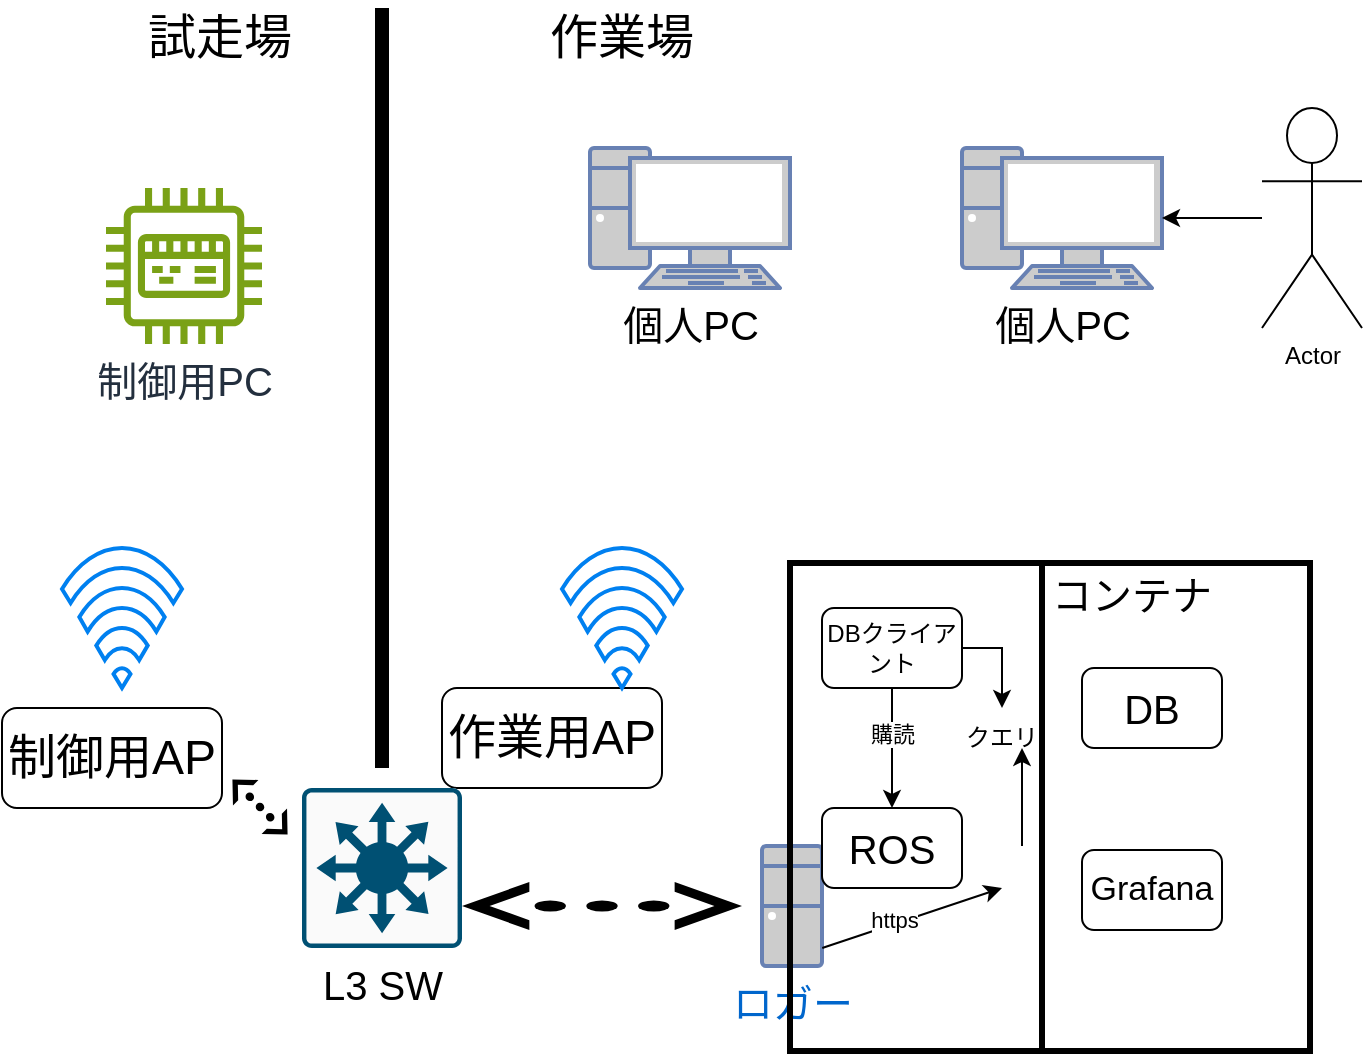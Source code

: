 <mxfile version="21.8.2" type="device">
  <diagram name="ページ1" id="oYkoOrQWHuaq6rIzNFXK">
    <mxGraphModel dx="1213" dy="782" grid="1" gridSize="10" guides="1" tooltips="1" connect="1" arrows="1" fold="1" page="1" pageScale="1" pageWidth="827" pageHeight="1169" math="0" shadow="0">
      <root>
        <mxCell id="0" />
        <mxCell id="1" parent="0" />
        <mxCell id="GTUEOUDu3_6YK_nQEdiV-1" value="" style="endArrow=none;html=1;rounded=0;strokeWidth=7;exitX=0.5;exitY=0;exitDx=0;exitDy=0;" edge="1" parent="1">
          <mxGeometry width="50" height="50" relative="1" as="geometry">
            <mxPoint x="260" y="490" as="sourcePoint" />
            <mxPoint x="260" y="110" as="targetPoint" />
            <Array as="points" />
          </mxGeometry>
        </mxCell>
        <mxCell id="GTUEOUDu3_6YK_nQEdiV-2" value="&lt;font style=&quot;font-size: 24px;&quot;&gt;試走場&lt;br&gt;&lt;/font&gt;" style="text;html=1;strokeColor=none;fillColor=none;align=center;verticalAlign=middle;whiteSpace=wrap;rounded=0;" vertex="1" parent="1">
          <mxGeometry x="129" y="110" width="100" height="30" as="geometry" />
        </mxCell>
        <mxCell id="GTUEOUDu3_6YK_nQEdiV-3" value="&lt;font style=&quot;font-size: 24px;&quot;&gt;作業場&lt;font style=&quot;font-size: 24px;&quot;&gt;&lt;br&gt;&lt;/font&gt;&lt;/font&gt;" style="text;html=1;strokeColor=none;fillColor=none;align=center;verticalAlign=middle;whiteSpace=wrap;rounded=0;" vertex="1" parent="1">
          <mxGeometry x="330" y="110" width="100" height="30" as="geometry" />
        </mxCell>
        <mxCell id="GTUEOUDu3_6YK_nQEdiV-6" value="" style="shape=mxgraph.signs.tech.ethernet;html=1;pointerEvents=1;fillColor=#000000;strokeColor=none;verticalLabelPosition=bottom;verticalAlign=top;align=center;rotation=0;" vertex="1" parent="1">
          <mxGeometry x="300" y="547" width="140" height="24" as="geometry" />
        </mxCell>
        <mxCell id="GTUEOUDu3_6YK_nQEdiV-7" value="&lt;font style=&quot;font-size: 20px;&quot; color=&quot;#000000&quot;&gt;個人PC&lt;/font&gt;" style="fontColor=#0066CC;verticalAlign=top;verticalLabelPosition=bottom;labelPosition=center;align=center;html=1;outlineConnect=0;fillColor=#CCCCCC;strokeColor=#6881B3;gradientColor=none;gradientDirection=north;strokeWidth=2;shape=mxgraph.networks.pc;" vertex="1" parent="1">
          <mxGeometry x="550" y="180" width="100" height="70" as="geometry" />
        </mxCell>
        <mxCell id="GTUEOUDu3_6YK_nQEdiV-8" value="&lt;font style=&quot;font-size: 20px;&quot;&gt;ロガー&lt;/font&gt;" style="fontColor=#0066CC;verticalAlign=top;verticalLabelPosition=bottom;labelPosition=center;align=center;html=1;outlineConnect=0;fillColor=#CCCCCC;strokeColor=#6881B3;gradientColor=none;gradientDirection=north;strokeWidth=2;shape=mxgraph.networks.desktop_pc;" vertex="1" parent="1">
          <mxGeometry x="450" y="529" width="30" height="60" as="geometry" />
        </mxCell>
        <mxCell id="GTUEOUDu3_6YK_nQEdiV-9" value="" style="html=1;verticalLabelPosition=bottom;align=center;labelBackgroundColor=#ffffff;verticalAlign=top;strokeWidth=2;strokeColor=#0080F0;shadow=0;dashed=0;shape=mxgraph.ios7.icons.wifi;pointerEvents=1" vertex="1" parent="1">
          <mxGeometry x="100" y="380" width="60" height="70" as="geometry" />
        </mxCell>
        <mxCell id="GTUEOUDu3_6YK_nQEdiV-10" value="&lt;font style=&quot;font-size: 24px;&quot;&gt;制御用AP&lt;/font&gt;" style="rounded=1;whiteSpace=wrap;html=1;" vertex="1" parent="1">
          <mxGeometry x="70" y="460" width="110" height="50" as="geometry" />
        </mxCell>
        <mxCell id="GTUEOUDu3_6YK_nQEdiV-11" value="&lt;font style=&quot;font-size: 24px;&quot;&gt;作業用AP&lt;/font&gt;" style="rounded=1;whiteSpace=wrap;html=1;" vertex="1" parent="1">
          <mxGeometry x="290" y="450" width="110" height="50" as="geometry" />
        </mxCell>
        <mxCell id="GTUEOUDu3_6YK_nQEdiV-17" style="edgeStyle=orthogonalEdgeStyle;rounded=0;orthogonalLoop=1;jettySize=auto;html=1;" edge="1" parent="1" source="GTUEOUDu3_6YK_nQEdiV-14" target="GTUEOUDu3_6YK_nQEdiV-7">
          <mxGeometry relative="1" as="geometry" />
        </mxCell>
        <mxCell id="GTUEOUDu3_6YK_nQEdiV-14" value="Actor" style="shape=umlActor;verticalLabelPosition=bottom;verticalAlign=top;html=1;outlineConnect=0;" vertex="1" parent="1">
          <mxGeometry x="700" y="160" width="50" height="110" as="geometry" />
        </mxCell>
        <mxCell id="GTUEOUDu3_6YK_nQEdiV-18" value="&lt;font style=&quot;font-size: 20px;&quot;&gt;制御用PC&lt;/font&gt;" style="sketch=0;outlineConnect=0;fontColor=#232F3E;gradientColor=none;fillColor=#7AA116;strokeColor=none;dashed=0;verticalLabelPosition=bottom;verticalAlign=top;align=center;html=1;fontSize=12;fontStyle=0;aspect=fixed;pointerEvents=1;shape=mxgraph.aws4.iot_thing_industrial_pc;" vertex="1" parent="1">
          <mxGeometry x="122" y="200" width="78" height="78" as="geometry" />
        </mxCell>
        <mxCell id="GTUEOUDu3_6YK_nQEdiV-19" value="" style="html=1;verticalLabelPosition=bottom;align=center;labelBackgroundColor=#ffffff;verticalAlign=top;strokeWidth=2;strokeColor=#0080F0;shadow=0;dashed=0;shape=mxgraph.ios7.icons.wifi;pointerEvents=1" vertex="1" parent="1">
          <mxGeometry x="350" y="380" width="60" height="70" as="geometry" />
        </mxCell>
        <mxCell id="GTUEOUDu3_6YK_nQEdiV-20" value="&lt;font style=&quot;font-size: 20px;&quot; color=&quot;#000000&quot;&gt;個人PC&lt;/font&gt;" style="fontColor=#0066CC;verticalAlign=top;verticalLabelPosition=bottom;labelPosition=center;align=center;html=1;outlineConnect=0;fillColor=#CCCCCC;strokeColor=#6881B3;gradientColor=none;gradientDirection=north;strokeWidth=2;shape=mxgraph.networks.pc;" vertex="1" parent="1">
          <mxGeometry x="364" y="180" width="100" height="70" as="geometry" />
        </mxCell>
        <mxCell id="GTUEOUDu3_6YK_nQEdiV-23" value="" style="shape=mxgraph.signs.tech.ethernet;html=1;pointerEvents=1;fillColor=#000000;strokeColor=none;verticalLabelPosition=bottom;verticalAlign=top;align=center;rotation=-45;direction=south;" vertex="1" parent="1">
          <mxGeometry x="190" y="490" width="18" height="39" as="geometry" />
        </mxCell>
        <mxCell id="GTUEOUDu3_6YK_nQEdiV-28" value="&lt;font style=&quot;font-size: 20px;&quot;&gt;L3 SW&lt;/font&gt;" style="sketch=0;points=[[0.015,0.015,0],[0.985,0.015,0],[0.985,0.985,0],[0.015,0.985,0],[0.25,0,0],[0.5,0,0],[0.75,0,0],[1,0.25,0],[1,0.5,0],[1,0.75,0],[0.75,1,0],[0.5,1,0],[0.25,1,0],[0,0.75,0],[0,0.5,0],[0,0.25,0]];verticalLabelPosition=bottom;html=1;verticalAlign=top;aspect=fixed;align=center;pointerEvents=1;shape=mxgraph.cisco19.rect;prIcon=l3_switch;fillColor=#FAFAFA;strokeColor=#005073;" vertex="1" parent="1">
          <mxGeometry x="220" y="500" width="80" height="80" as="geometry" />
        </mxCell>
        <mxCell id="GTUEOUDu3_6YK_nQEdiV-31" value="" style="rounded=0;whiteSpace=wrap;html=1;fillColor=none;strokeWidth=3;" vertex="1" parent="1">
          <mxGeometry x="464" y="387.5" width="260" height="244" as="geometry" />
        </mxCell>
        <mxCell id="GTUEOUDu3_6YK_nQEdiV-35" value="&lt;font style=&quot;font-size: 20px;&quot;&gt;ROS&lt;/font&gt;" style="rounded=1;whiteSpace=wrap;html=1;" vertex="1" parent="1">
          <mxGeometry x="480" y="510" width="70" height="40" as="geometry" />
        </mxCell>
        <mxCell id="GTUEOUDu3_6YK_nQEdiV-41" value="" style="edgeStyle=orthogonalEdgeStyle;rounded=0;orthogonalLoop=1;jettySize=auto;html=1;" edge="1" parent="1" source="GTUEOUDu3_6YK_nQEdiV-36" target="GTUEOUDu3_6YK_nQEdiV-35">
          <mxGeometry relative="1" as="geometry" />
        </mxCell>
        <mxCell id="GTUEOUDu3_6YK_nQEdiV-42" value="購読" style="edgeLabel;html=1;align=center;verticalAlign=middle;resizable=0;points=[];" vertex="1" connectable="0" parent="GTUEOUDu3_6YK_nQEdiV-41">
          <mxGeometry x="-0.24" relative="1" as="geometry">
            <mxPoint as="offset" />
          </mxGeometry>
        </mxCell>
        <mxCell id="GTUEOUDu3_6YK_nQEdiV-48" value="" style="edgeStyle=orthogonalEdgeStyle;rounded=0;orthogonalLoop=1;jettySize=auto;html=1;" edge="1" parent="1" source="GTUEOUDu3_6YK_nQEdiV-36" target="GTUEOUDu3_6YK_nQEdiV-45">
          <mxGeometry relative="1" as="geometry" />
        </mxCell>
        <mxCell id="GTUEOUDu3_6YK_nQEdiV-36" value="DBクライアント" style="rounded=1;whiteSpace=wrap;html=1;" vertex="1" parent="1">
          <mxGeometry x="480" y="410" width="70" height="40" as="geometry" />
        </mxCell>
        <mxCell id="GTUEOUDu3_6YK_nQEdiV-37" value="" style="rounded=0;whiteSpace=wrap;html=1;fillColor=none;strokeWidth=3;" vertex="1" parent="1">
          <mxGeometry x="590" y="387.5" width="134" height="244" as="geometry" />
        </mxCell>
        <mxCell id="GTUEOUDu3_6YK_nQEdiV-38" value="&lt;font style=&quot;font-size: 20px;&quot;&gt;コンテナ&lt;/font&gt;" style="text;html=1;strokeColor=none;fillColor=none;align=center;verticalAlign=middle;whiteSpace=wrap;rounded=0;" vertex="1" parent="1">
          <mxGeometry x="580" y="387.5" width="110" height="30" as="geometry" />
        </mxCell>
        <mxCell id="GTUEOUDu3_6YK_nQEdiV-39" value="&lt;font style=&quot;font-size: 20px;&quot;&gt;DB&lt;/font&gt;" style="rounded=1;whiteSpace=wrap;html=1;" vertex="1" parent="1">
          <mxGeometry x="610" y="440" width="70" height="40" as="geometry" />
        </mxCell>
        <mxCell id="GTUEOUDu3_6YK_nQEdiV-40" value="&lt;font style=&quot;font-size: 17px;&quot;&gt;Grafana&lt;/font&gt;" style="rounded=1;whiteSpace=wrap;html=1;" vertex="1" parent="1">
          <mxGeometry x="610" y="531" width="70" height="40" as="geometry" />
        </mxCell>
        <mxCell id="GTUEOUDu3_6YK_nQEdiV-45" value="" style="shape=image;html=1;verticalAlign=top;verticalLabelPosition=bottom;labelBackgroundColor=#ffffff;imageAspect=0;aspect=fixed;image=https://cdn2.iconfinder.com/data/icons/css-vol-2/24/math-equal-128.png" vertex="1" parent="1">
          <mxGeometry x="570" y="440" width="40" height="40" as="geometry" />
        </mxCell>
        <mxCell id="GTUEOUDu3_6YK_nQEdiV-47" style="edgeStyle=orthogonalEdgeStyle;rounded=0;orthogonalLoop=1;jettySize=auto;html=1;exitX=0.25;exitY=0;exitDx=0;exitDy=0;" edge="1" parent="1" source="GTUEOUDu3_6YK_nQEdiV-46">
          <mxGeometry relative="1" as="geometry">
            <mxPoint x="580" y="480" as="targetPoint" />
          </mxGeometry>
        </mxCell>
        <mxCell id="GTUEOUDu3_6YK_nQEdiV-46" value="" style="shape=image;html=1;verticalAlign=top;verticalLabelPosition=bottom;labelBackgroundColor=#ffffff;imageAspect=0;aspect=fixed;image=https://cdn2.iconfinder.com/data/icons/css-vol-2/24/math-equal-128.png" vertex="1" parent="1">
          <mxGeometry x="570" y="529" width="40" height="40" as="geometry" />
        </mxCell>
        <mxCell id="GTUEOUDu3_6YK_nQEdiV-51" value="" style="endArrow=classic;html=1;rounded=0;exitX=0.062;exitY=0.789;exitDx=0;exitDy=0;exitPerimeter=0;entryX=0;entryY=0.525;entryDx=0;entryDy=0;entryPerimeter=0;" edge="1" parent="1" source="GTUEOUDu3_6YK_nQEdiV-31" target="GTUEOUDu3_6YK_nQEdiV-46">
          <mxGeometry width="50" height="50" relative="1" as="geometry">
            <mxPoint x="330" y="400" as="sourcePoint" />
            <mxPoint x="380" y="350" as="targetPoint" />
          </mxGeometry>
        </mxCell>
        <mxCell id="GTUEOUDu3_6YK_nQEdiV-53" value="&lt;div&gt;https&lt;/div&gt;" style="edgeLabel;html=1;align=center;verticalAlign=middle;resizable=0;points=[];" vertex="1" connectable="0" parent="GTUEOUDu3_6YK_nQEdiV-51">
          <mxGeometry x="-0.188" y="2" relative="1" as="geometry">
            <mxPoint as="offset" />
          </mxGeometry>
        </mxCell>
        <mxCell id="GTUEOUDu3_6YK_nQEdiV-52" value="クエリ" style="text;html=1;strokeColor=none;fillColor=none;align=center;verticalAlign=middle;whiteSpace=wrap;rounded=0;" vertex="1" parent="1">
          <mxGeometry x="540" y="460" width="60" height="30" as="geometry" />
        </mxCell>
      </root>
    </mxGraphModel>
  </diagram>
</mxfile>
